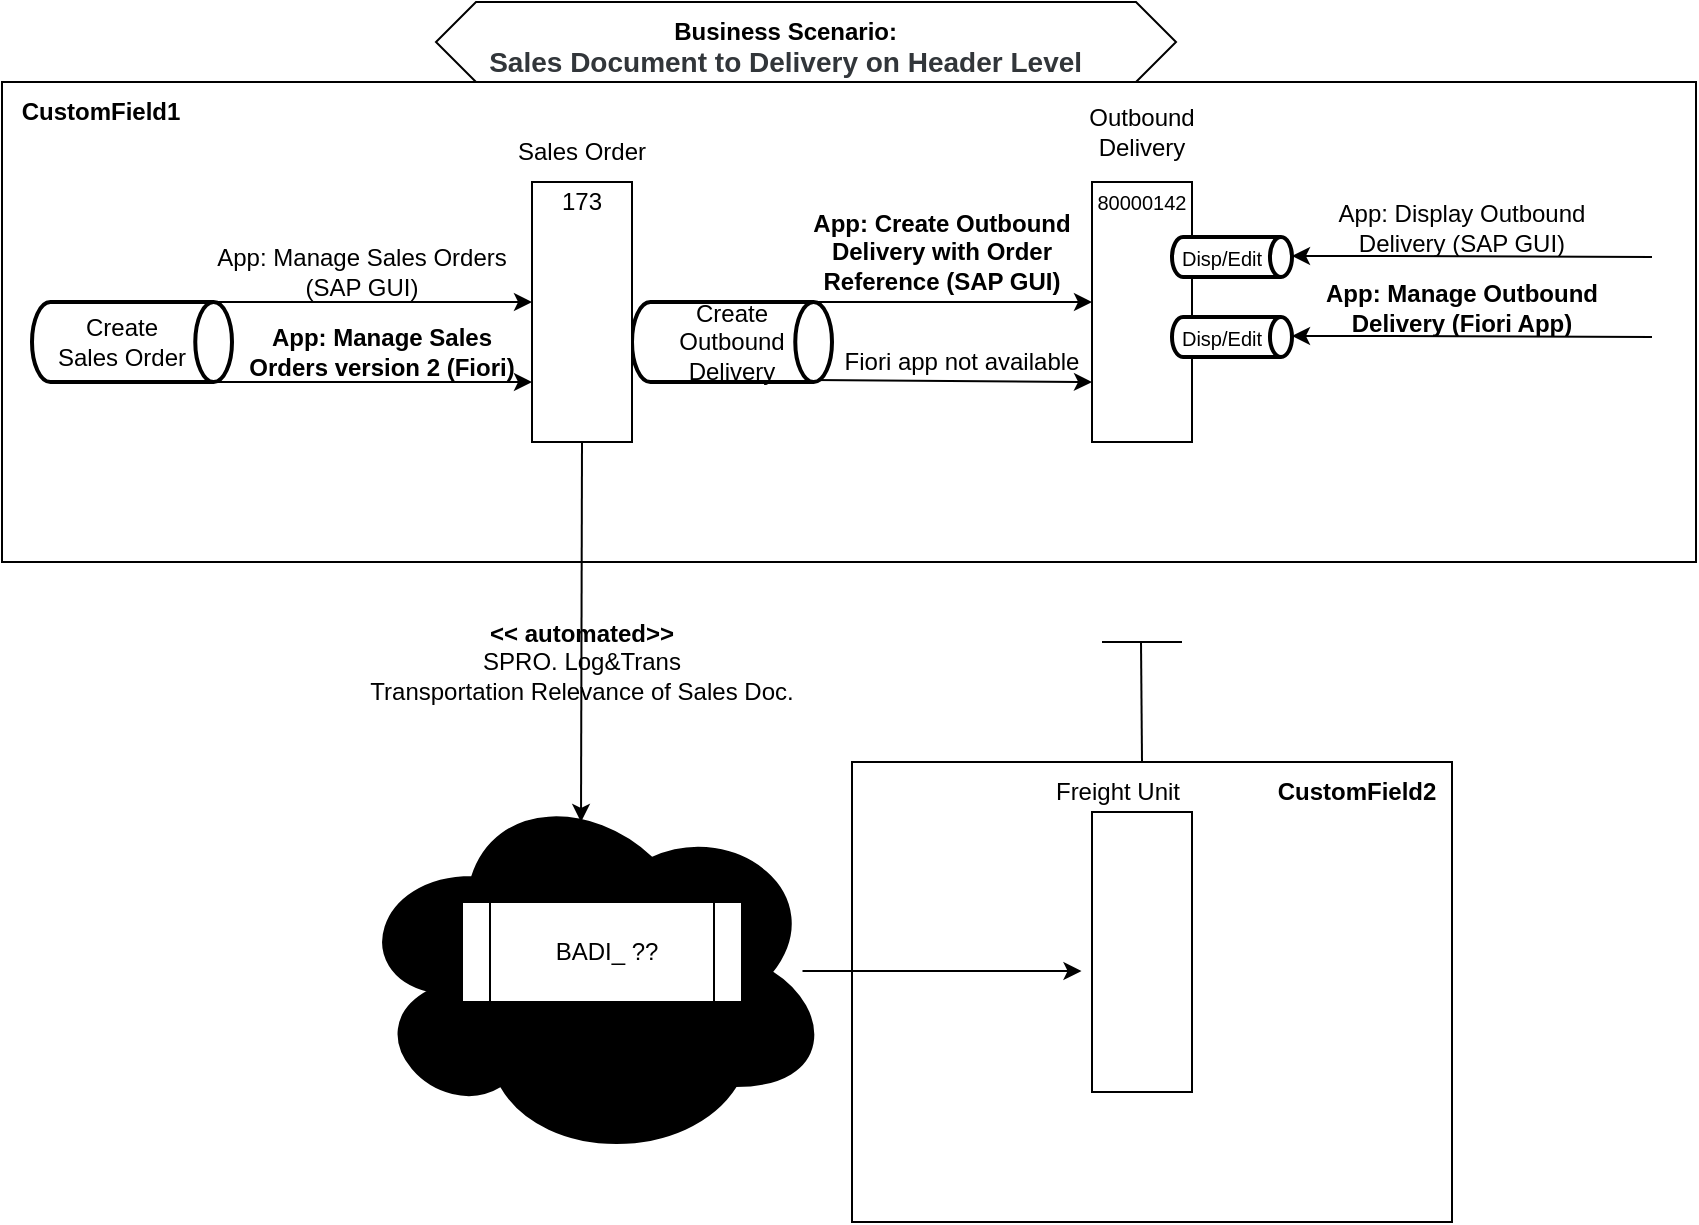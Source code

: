 <mxfile version="25.0.3">
  <diagram id="kgpKYQtTHZ0yAKxKKP6v" name="Page-1">
    <mxGraphModel dx="1666" dy="791" grid="1" gridSize="10" guides="1" tooltips="1" connect="1" arrows="1" fold="1" page="1" pageScale="1" pageWidth="850" pageHeight="1100" math="0" shadow="0">
      <root>
        <mxCell id="0" />
        <mxCell id="1" parent="0" />
        <mxCell id="kXej1jwr_fjgFETPGRHr-13" value="" style="rounded=0;whiteSpace=wrap;html=1;" vertex="1" parent="1">
          <mxGeometry x="438" y="410" width="300" height="230" as="geometry" />
        </mxCell>
        <mxCell id="kXej1jwr_fjgFETPGRHr-12" value="" style="rounded=0;whiteSpace=wrap;html=1;" vertex="1" parent="1">
          <mxGeometry x="13" y="70" width="847" height="240" as="geometry" />
        </mxCell>
        <mxCell id="j1mRnyvPkvDkQypwrqLx-10" value="" style="endArrow=classic;html=1;rounded=0;" parent="1" edge="1">
          <mxGeometry width="50" height="50" relative="1" as="geometry">
            <mxPoint x="118" y="180" as="sourcePoint" />
            <mxPoint x="278" y="180" as="targetPoint" />
          </mxGeometry>
        </mxCell>
        <mxCell id="j1mRnyvPkvDkQypwrqLx-11" value="" style="endArrow=classic;html=1;rounded=0;exitX=0.91;exitY=1;exitDx=0;exitDy=0;exitPerimeter=0;" parent="1" source="j1mRnyvPkvDkQypwrqLx-46" edge="1">
          <mxGeometry width="50" height="50" relative="1" as="geometry">
            <mxPoint x="118" y="220" as="sourcePoint" />
            <mxPoint x="278" y="220" as="targetPoint" />
            <Array as="points">
              <mxPoint x="168" y="220" />
            </Array>
          </mxGeometry>
        </mxCell>
        <mxCell id="j1mRnyvPkvDkQypwrqLx-12" value="App: Manage Sales Orders (SAP GUI)" style="text;html=1;align=center;verticalAlign=middle;whiteSpace=wrap;rounded=0;" parent="1" vertex="1">
          <mxGeometry x="118" y="145" width="150" height="40" as="geometry" />
        </mxCell>
        <mxCell id="j1mRnyvPkvDkQypwrqLx-32" value="" style="endArrow=classic;html=1;rounded=0;entryX=1;entryY=1;entryDx=0;entryDy=0;" parent="1" target="j1mRnyvPkvDkQypwrqLx-33" edge="1">
          <mxGeometry width="50" height="50" relative="1" as="geometry">
            <mxPoint x="418" y="180" as="sourcePoint" />
            <mxPoint x="568" y="180" as="targetPoint" />
            <Array as="points" />
          </mxGeometry>
        </mxCell>
        <mxCell id="j1mRnyvPkvDkQypwrqLx-35" value="Fiori app not available" style="text;html=1;align=center;verticalAlign=middle;whiteSpace=wrap;rounded=0;" parent="1" vertex="1">
          <mxGeometry x="418" y="190" width="150" height="40" as="geometry" />
        </mxCell>
        <mxCell id="j1mRnyvPkvDkQypwrqLx-33" value="&lt;b&gt;App: Create Outbound Delivery with Order Reference (SAP GUI)&lt;/b&gt;" style="text;html=1;align=center;verticalAlign=middle;whiteSpace=wrap;rounded=0;" parent="1" vertex="1">
          <mxGeometry x="408" y="130" width="150" height="50" as="geometry" />
        </mxCell>
        <mxCell id="j1mRnyvPkvDkQypwrqLx-40" value="" style="endArrow=classic;html=1;rounded=0;exitX=1;exitY=1;exitDx=0;exitDy=0;" parent="1" edge="1">
          <mxGeometry width="50" height="50" relative="1" as="geometry">
            <mxPoint x="418" y="219" as="sourcePoint" />
            <mxPoint x="558" y="220" as="targetPoint" />
            <Array as="points" />
          </mxGeometry>
        </mxCell>
        <mxCell id="j1mRnyvPkvDkQypwrqLx-42" value="" style="strokeWidth=2;html=1;shape=mxgraph.flowchart.direct_data;whiteSpace=wrap;" parent="1" vertex="1">
          <mxGeometry x="328" y="180" width="100" height="40" as="geometry" />
        </mxCell>
        <mxCell id="j1mRnyvPkvDkQypwrqLx-43" value="Sales Order" style="text;html=1;align=center;verticalAlign=middle;whiteSpace=wrap;rounded=0;" parent="1" vertex="1">
          <mxGeometry x="263" y="90" width="80" height="30" as="geometry" />
        </mxCell>
        <mxCell id="j1mRnyvPkvDkQypwrqLx-44" value="Create Outbound&lt;div&gt;Delivery&lt;/div&gt;" style="text;html=1;align=center;verticalAlign=middle;whiteSpace=wrap;rounded=0;" parent="1" vertex="1">
          <mxGeometry x="333" y="180" width="90" height="40" as="geometry" />
        </mxCell>
        <mxCell id="j1mRnyvPkvDkQypwrqLx-45" value="" style="rounded=0;whiteSpace=wrap;html=1;" parent="1" vertex="1">
          <mxGeometry x="278" y="120" width="50" height="130" as="geometry" />
        </mxCell>
        <mxCell id="j1mRnyvPkvDkQypwrqLx-46" value="" style="strokeWidth=2;html=1;shape=mxgraph.flowchart.direct_data;whiteSpace=wrap;" parent="1" vertex="1">
          <mxGeometry x="28" y="180" width="100" height="40" as="geometry" />
        </mxCell>
        <mxCell id="j1mRnyvPkvDkQypwrqLx-47" value="Create Sales Order" style="text;html=1;align=center;verticalAlign=middle;whiteSpace=wrap;rounded=0;" parent="1" vertex="1">
          <mxGeometry x="38" y="185" width="70" height="30" as="geometry" />
        </mxCell>
        <mxCell id="j1mRnyvPkvDkQypwrqLx-48" value="" style="rounded=0;whiteSpace=wrap;html=1;" parent="1" vertex="1">
          <mxGeometry x="558" y="120" width="50" height="130" as="geometry" />
        </mxCell>
        <mxCell id="j1mRnyvPkvDkQypwrqLx-49" value="Outbound Delivery" style="text;html=1;align=center;verticalAlign=middle;whiteSpace=wrap;rounded=0;" parent="1" vertex="1">
          <mxGeometry x="543" y="80" width="80" height="30" as="geometry" />
        </mxCell>
        <mxCell id="j1mRnyvPkvDkQypwrqLx-52" value="" style="strokeWidth=2;html=1;shape=mxgraph.flowchart.direct_data;whiteSpace=wrap;" parent="1" vertex="1">
          <mxGeometry x="598" y="147.5" width="60" height="20" as="geometry" />
        </mxCell>
        <mxCell id="j1mRnyvPkvDkQypwrqLx-55" value="" style="strokeWidth=2;html=1;shape=mxgraph.flowchart.direct_data;whiteSpace=wrap;" parent="1" vertex="1">
          <mxGeometry x="598" y="187.5" width="60" height="20" as="geometry" />
        </mxCell>
        <mxCell id="j1mRnyvPkvDkQypwrqLx-56" value="" style="endArrow=classic;html=1;rounded=0;" parent="1" edge="1">
          <mxGeometry width="50" height="50" relative="1" as="geometry">
            <mxPoint x="838" y="157.5" as="sourcePoint" />
            <mxPoint x="658" y="157" as="targetPoint" />
            <Array as="points">
              <mxPoint x="708" y="157" />
            </Array>
          </mxGeometry>
        </mxCell>
        <mxCell id="j1mRnyvPkvDkQypwrqLx-57" value="App: Display Outbound Delivery (SAP GUI)" style="text;html=1;align=center;verticalAlign=middle;whiteSpace=wrap;rounded=0;" parent="1" vertex="1">
          <mxGeometry x="668" y="117.5" width="150" height="50" as="geometry" />
        </mxCell>
        <mxCell id="j1mRnyvPkvDkQypwrqLx-58" value="" style="endArrow=classic;html=1;rounded=0;" parent="1" edge="1">
          <mxGeometry width="50" height="50" relative="1" as="geometry">
            <mxPoint x="838" y="197.5" as="sourcePoint" />
            <mxPoint x="658" y="197" as="targetPoint" />
            <Array as="points">
              <mxPoint x="708" y="197" />
            </Array>
          </mxGeometry>
        </mxCell>
        <mxCell id="j1mRnyvPkvDkQypwrqLx-59" value="&lt;b&gt;App: Manage Outbound Delivery (Fiori App)&lt;/b&gt;" style="text;html=1;align=center;verticalAlign=middle;whiteSpace=wrap;rounded=0;" parent="1" vertex="1">
          <mxGeometry x="668" y="157.5" width="150" height="50" as="geometry" />
        </mxCell>
        <mxCell id="j1mRnyvPkvDkQypwrqLx-13" value="&lt;b&gt;App: Manage Sales Orders version 2 (Fiori)&lt;/b&gt;" style="text;html=1;align=center;verticalAlign=middle;whiteSpace=wrap;rounded=0;" parent="1" vertex="1">
          <mxGeometry x="128" y="185" width="150" height="40" as="geometry" />
        </mxCell>
        <mxCell id="j1mRnyvPkvDkQypwrqLx-62" value="&lt;font style=&quot;font-size: 10px;&quot;&gt;Disp/Edit&lt;/font&gt;" style="text;html=1;align=center;verticalAlign=middle;whiteSpace=wrap;rounded=0;" parent="1" vertex="1">
          <mxGeometry x="598" y="142.5" width="50" height="30" as="geometry" />
        </mxCell>
        <mxCell id="j1mRnyvPkvDkQypwrqLx-63" value="&lt;font style=&quot;font-size: 10px;&quot;&gt;Disp/Edit&lt;/font&gt;" style="text;html=1;align=center;verticalAlign=middle;whiteSpace=wrap;rounded=0;" parent="1" vertex="1">
          <mxGeometry x="598" y="182.5" width="50" height="30" as="geometry" />
        </mxCell>
        <mxCell id="j1mRnyvPkvDkQypwrqLx-66" value="173" style="text;html=1;align=center;verticalAlign=middle;whiteSpace=wrap;rounded=0;" parent="1" vertex="1">
          <mxGeometry x="288" y="120" width="30" height="20" as="geometry" />
        </mxCell>
        <mxCell id="j1mRnyvPkvDkQypwrqLx-67" value="&lt;font style=&quot;font-size: 10px;&quot;&gt;80000142&lt;/font&gt;" style="text;html=1;align=center;verticalAlign=middle;whiteSpace=wrap;rounded=0;" parent="1" vertex="1">
          <mxGeometry x="558" y="120" width="50" height="20" as="geometry" />
        </mxCell>
        <mxCell id="j1mRnyvPkvDkQypwrqLx-68" value="" style="ellipse;shape=cloud;whiteSpace=wrap;html=1;fillColor=#000000;" parent="1" vertex="1">
          <mxGeometry x="188" y="420" width="240" height="190" as="geometry" />
        </mxCell>
        <mxCell id="j1mRnyvPkvDkQypwrqLx-79" value="" style="rounded=0;whiteSpace=wrap;html=1;" parent="1" vertex="1">
          <mxGeometry x="558" y="435" width="50" height="140" as="geometry" />
        </mxCell>
        <mxCell id="j1mRnyvPkvDkQypwrqLx-80" value="Freight Unit" style="text;html=1;align=center;verticalAlign=middle;whiteSpace=wrap;rounded=0;" parent="1" vertex="1">
          <mxGeometry x="530.5" y="410" width="80" height="30" as="geometry" />
        </mxCell>
        <mxCell id="kXej1jwr_fjgFETPGRHr-1" value="" style="shape=process;whiteSpace=wrap;html=1;backgroundOutline=1;" vertex="1" parent="1">
          <mxGeometry x="243" y="480" width="140" height="50" as="geometry" />
        </mxCell>
        <mxCell id="kXej1jwr_fjgFETPGRHr-2" value="BADI_ ??" style="text;html=1;align=center;verticalAlign=middle;whiteSpace=wrap;rounded=0;" vertex="1" parent="1">
          <mxGeometry x="263" y="490" width="105" height="30" as="geometry" />
        </mxCell>
        <mxCell id="kXej1jwr_fjgFETPGRHr-15" value="&lt;b&gt;CustomField2&lt;/b&gt;" style="text;html=1;align=center;verticalAlign=middle;whiteSpace=wrap;rounded=0;" vertex="1" parent="1">
          <mxGeometry x="648" y="410" width="85" height="30" as="geometry" />
        </mxCell>
        <mxCell id="kXej1jwr_fjgFETPGRHr-16" value="" style="shape=hexagon;perimeter=hexagonPerimeter2;whiteSpace=wrap;html=1;fixedSize=1;" vertex="1" parent="1">
          <mxGeometry x="230" y="30" width="370" height="40" as="geometry" />
        </mxCell>
        <mxCell id="kXej1jwr_fjgFETPGRHr-17" value="&lt;b&gt;Business Scenario:&amp;nbsp;&lt;/b&gt;&lt;div&gt;&lt;b&gt;&lt;span style=&quot;color: rgb(50, 54, 58); font-family: &amp;quot;72&amp;quot;, &amp;quot;72full&amp;quot;, Arial, Helvetica, sans-serif; font-size: 14px; text-align: left; white-space-collapse: preserve-breaks; background-color: rgb(255, 255, 255);&quot;&gt;Sales Document to Delivery on Header Level&lt;/span&gt;&amp;nbsp;&lt;/b&gt;&lt;/div&gt;" style="text;html=1;align=center;verticalAlign=middle;whiteSpace=wrap;rounded=0;" vertex="1" parent="1">
          <mxGeometry x="245" y="30" width="323" height="45" as="geometry" />
        </mxCell>
        <mxCell id="kXej1jwr_fjgFETPGRHr-14" value="&lt;b&gt;CustomField1&lt;/b&gt;" style="text;html=1;align=center;verticalAlign=middle;whiteSpace=wrap;rounded=0;" vertex="1" parent="1">
          <mxGeometry x="20" y="70" width="85" height="30" as="geometry" />
        </mxCell>
        <mxCell id="kXej1jwr_fjgFETPGRHr-11" value="&lt;div&gt;&lt;b&gt;&amp;lt;&amp;lt; automated&amp;gt;&amp;gt;&lt;/b&gt;&lt;/div&gt;SPRO. Log&amp;amp;Trans&lt;div&gt;Transportation Relevance of Sales Doc.&lt;/div&gt;" style="text;html=1;align=center;verticalAlign=middle;whiteSpace=wrap;rounded=0;" vertex="1" parent="1">
          <mxGeometry x="188" y="330" width="230" height="60" as="geometry" />
        </mxCell>
        <mxCell id="kXej1jwr_fjgFETPGRHr-20" value="" style="endArrow=classic;html=1;rounded=0;" edge="1" parent="1">
          <mxGeometry width="50" height="50" relative="1" as="geometry">
            <mxPoint x="303" y="250" as="sourcePoint" />
            <mxPoint x="302.5" y="440" as="targetPoint" />
          </mxGeometry>
        </mxCell>
        <mxCell id="kXej1jwr_fjgFETPGRHr-21" value="" style="endArrow=classic;html=1;rounded=0;" edge="1" parent="1">
          <mxGeometry width="50" height="50" relative="1" as="geometry">
            <mxPoint x="413.25" y="514.5" as="sourcePoint" />
            <mxPoint x="552.75" y="514.5" as="targetPoint" />
            <Array as="points">
              <mxPoint x="483.25" y="514.5" />
            </Array>
          </mxGeometry>
        </mxCell>
        <mxCell id="kXej1jwr_fjgFETPGRHr-23" value="" style="endArrow=none;html=1;rounded=0;" edge="1" parent="1">
          <mxGeometry width="50" height="50" relative="1" as="geometry">
            <mxPoint x="583" y="410" as="sourcePoint" />
            <mxPoint x="582.5" y="350" as="targetPoint" />
          </mxGeometry>
        </mxCell>
        <mxCell id="kXej1jwr_fjgFETPGRHr-25" value="" style="endArrow=none;html=1;rounded=0;" edge="1" parent="1">
          <mxGeometry width="50" height="50" relative="1" as="geometry">
            <mxPoint x="603" y="350" as="sourcePoint" />
            <mxPoint x="563" y="350" as="targetPoint" />
          </mxGeometry>
        </mxCell>
      </root>
    </mxGraphModel>
  </diagram>
</mxfile>

